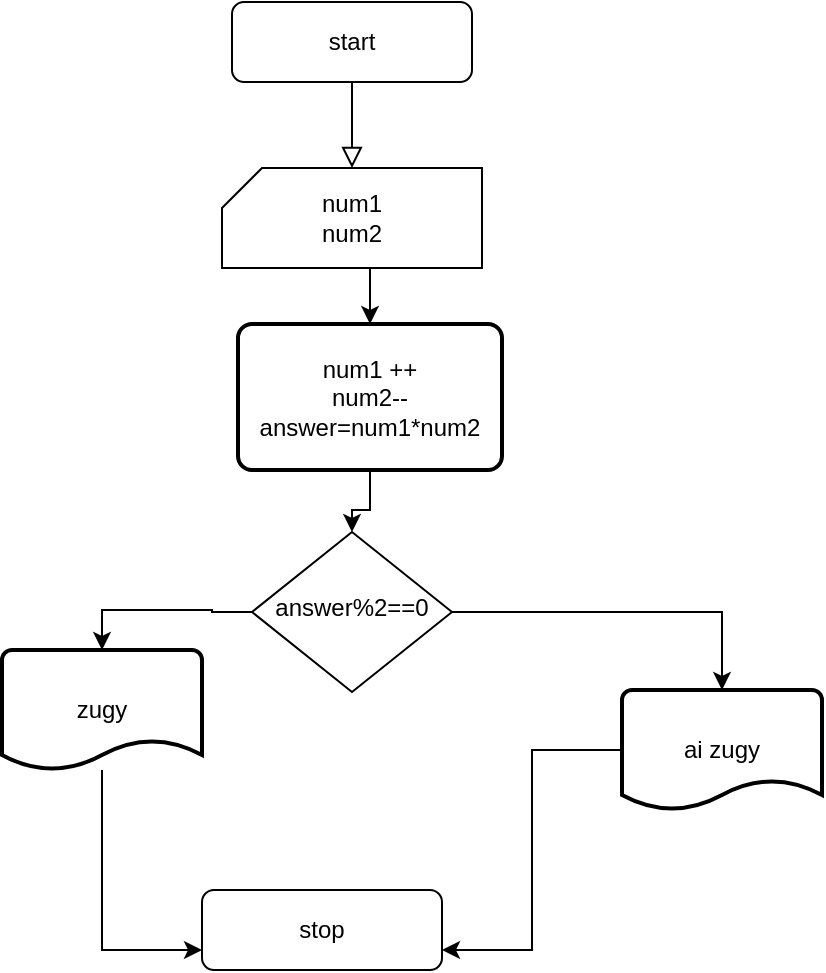 <mxfile version="22.1.3" type="github">
  <diagram id="C5RBs43oDa-KdzZeNtuy" name="Page-1">
    <mxGraphModel dx="1050" dy="566" grid="1" gridSize="10" guides="1" tooltips="1" connect="1" arrows="1" fold="1" page="1" pageScale="1" pageWidth="827" pageHeight="1169" math="0" shadow="0">
      <root>
        <mxCell id="WIyWlLk6GJQsqaUBKTNV-0" />
        <mxCell id="WIyWlLk6GJQsqaUBKTNV-1" parent="WIyWlLk6GJQsqaUBKTNV-0" />
        <mxCell id="WIyWlLk6GJQsqaUBKTNV-2" value="" style="rounded=0;html=1;jettySize=auto;orthogonalLoop=1;fontSize=11;endArrow=block;endFill=0;endSize=8;strokeWidth=1;shadow=0;labelBackgroundColor=none;edgeStyle=orthogonalEdgeStyle;entryX=0.5;entryY=0;entryDx=0;entryDy=0;entryPerimeter=0;" parent="WIyWlLk6GJQsqaUBKTNV-1" source="WIyWlLk6GJQsqaUBKTNV-3" target="wLKcIU_W_VITIVUHYlYM-9" edge="1">
          <mxGeometry relative="1" as="geometry">
            <mxPoint x="220" y="170" as="targetPoint" />
          </mxGeometry>
        </mxCell>
        <mxCell id="WIyWlLk6GJQsqaUBKTNV-3" value="start" style="rounded=1;whiteSpace=wrap;html=1;fontSize=12;glass=0;strokeWidth=1;shadow=0;" parent="WIyWlLk6GJQsqaUBKTNV-1" vertex="1">
          <mxGeometry x="165" y="56" width="120" height="40" as="geometry" />
        </mxCell>
        <mxCell id="wLKcIU_W_VITIVUHYlYM-1" value="stop" style="rounded=1;whiteSpace=wrap;html=1;fontSize=12;glass=0;strokeWidth=1;shadow=0;" vertex="1" parent="WIyWlLk6GJQsqaUBKTNV-1">
          <mxGeometry x="150" y="500" width="120" height="40" as="geometry" />
        </mxCell>
        <mxCell id="wLKcIU_W_VITIVUHYlYM-3" value="answer%2==0" style="rhombus;whiteSpace=wrap;html=1;shadow=0;fontFamily=Helvetica;fontSize=12;align=center;strokeWidth=1;spacing=6;spacingTop=-4;" vertex="1" parent="WIyWlLk6GJQsqaUBKTNV-1">
          <mxGeometry x="175" y="321" width="100" height="80" as="geometry" />
        </mxCell>
        <mxCell id="wLKcIU_W_VITIVUHYlYM-19" style="edgeStyle=orthogonalEdgeStyle;rounded=0;orthogonalLoop=1;jettySize=auto;html=1;exitX=0.5;exitY=1;exitDx=0;exitDy=0;exitPerimeter=0;entryX=0.5;entryY=0;entryDx=0;entryDy=0;" edge="1" parent="WIyWlLk6GJQsqaUBKTNV-1" source="wLKcIU_W_VITIVUHYlYM-9" target="wLKcIU_W_VITIVUHYlYM-17">
          <mxGeometry relative="1" as="geometry">
            <mxPoint x="225" y="210" as="targetPoint" />
          </mxGeometry>
        </mxCell>
        <mxCell id="wLKcIU_W_VITIVUHYlYM-9" value="num1&lt;br&gt;num2" style="verticalLabelPosition=middle;verticalAlign=middle;html=1;shape=card;whiteSpace=wrap;size=20;arcSize=12;labelPosition=center;align=center;" vertex="1" parent="WIyWlLk6GJQsqaUBKTNV-1">
          <mxGeometry x="160" y="139" width="130" height="50" as="geometry" />
        </mxCell>
        <mxCell id="wLKcIU_W_VITIVUHYlYM-13" style="edgeStyle=orthogonalEdgeStyle;rounded=0;orthogonalLoop=1;jettySize=auto;html=1;entryX=0;entryY=0.75;entryDx=0;entryDy=0;" edge="1" parent="WIyWlLk6GJQsqaUBKTNV-1" source="wLKcIU_W_VITIVUHYlYM-11" target="wLKcIU_W_VITIVUHYlYM-1">
          <mxGeometry relative="1" as="geometry" />
        </mxCell>
        <mxCell id="wLKcIU_W_VITIVUHYlYM-11" value="zugy" style="strokeWidth=2;html=1;shape=mxgraph.flowchart.document2;whiteSpace=wrap;size=0.25;" vertex="1" parent="WIyWlLk6GJQsqaUBKTNV-1">
          <mxGeometry x="50" y="380" width="100" height="60" as="geometry" />
        </mxCell>
        <mxCell id="wLKcIU_W_VITIVUHYlYM-14" style="edgeStyle=orthogonalEdgeStyle;rounded=0;orthogonalLoop=1;jettySize=auto;html=1;entryX=1;entryY=0.75;entryDx=0;entryDy=0;" edge="1" parent="WIyWlLk6GJQsqaUBKTNV-1" source="wLKcIU_W_VITIVUHYlYM-12" target="wLKcIU_W_VITIVUHYlYM-1">
          <mxGeometry relative="1" as="geometry" />
        </mxCell>
        <mxCell id="wLKcIU_W_VITIVUHYlYM-12" value="ai zugy" style="strokeWidth=2;html=1;shape=mxgraph.flowchart.document2;whiteSpace=wrap;size=0.25;" vertex="1" parent="WIyWlLk6GJQsqaUBKTNV-1">
          <mxGeometry x="360" y="400" width="100" height="60" as="geometry" />
        </mxCell>
        <mxCell id="wLKcIU_W_VITIVUHYlYM-15" style="edgeStyle=orthogonalEdgeStyle;rounded=0;orthogonalLoop=1;jettySize=auto;html=1;entryX=0.5;entryY=0;entryDx=0;entryDy=0;entryPerimeter=0;" edge="1" parent="WIyWlLk6GJQsqaUBKTNV-1" source="wLKcIU_W_VITIVUHYlYM-3" target="wLKcIU_W_VITIVUHYlYM-11">
          <mxGeometry relative="1" as="geometry" />
        </mxCell>
        <mxCell id="wLKcIU_W_VITIVUHYlYM-16" style="edgeStyle=orthogonalEdgeStyle;rounded=0;orthogonalLoop=1;jettySize=auto;html=1;entryX=0.5;entryY=0;entryDx=0;entryDy=0;entryPerimeter=0;" edge="1" parent="WIyWlLk6GJQsqaUBKTNV-1" source="wLKcIU_W_VITIVUHYlYM-3" target="wLKcIU_W_VITIVUHYlYM-12">
          <mxGeometry relative="1" as="geometry" />
        </mxCell>
        <mxCell id="wLKcIU_W_VITIVUHYlYM-23" value="" style="edgeStyle=orthogonalEdgeStyle;rounded=0;orthogonalLoop=1;jettySize=auto;html=1;" edge="1" parent="WIyWlLk6GJQsqaUBKTNV-1" source="wLKcIU_W_VITIVUHYlYM-17" target="wLKcIU_W_VITIVUHYlYM-3">
          <mxGeometry relative="1" as="geometry" />
        </mxCell>
        <mxCell id="wLKcIU_W_VITIVUHYlYM-17" value="num1 ++&lt;br&gt;num2--&lt;br&gt;answer=num1*num2" style="rounded=1;whiteSpace=wrap;html=1;absoluteArcSize=1;arcSize=14;strokeWidth=2;" vertex="1" parent="WIyWlLk6GJQsqaUBKTNV-1">
          <mxGeometry x="168" y="217" width="132" height="73" as="geometry" />
        </mxCell>
      </root>
    </mxGraphModel>
  </diagram>
</mxfile>
